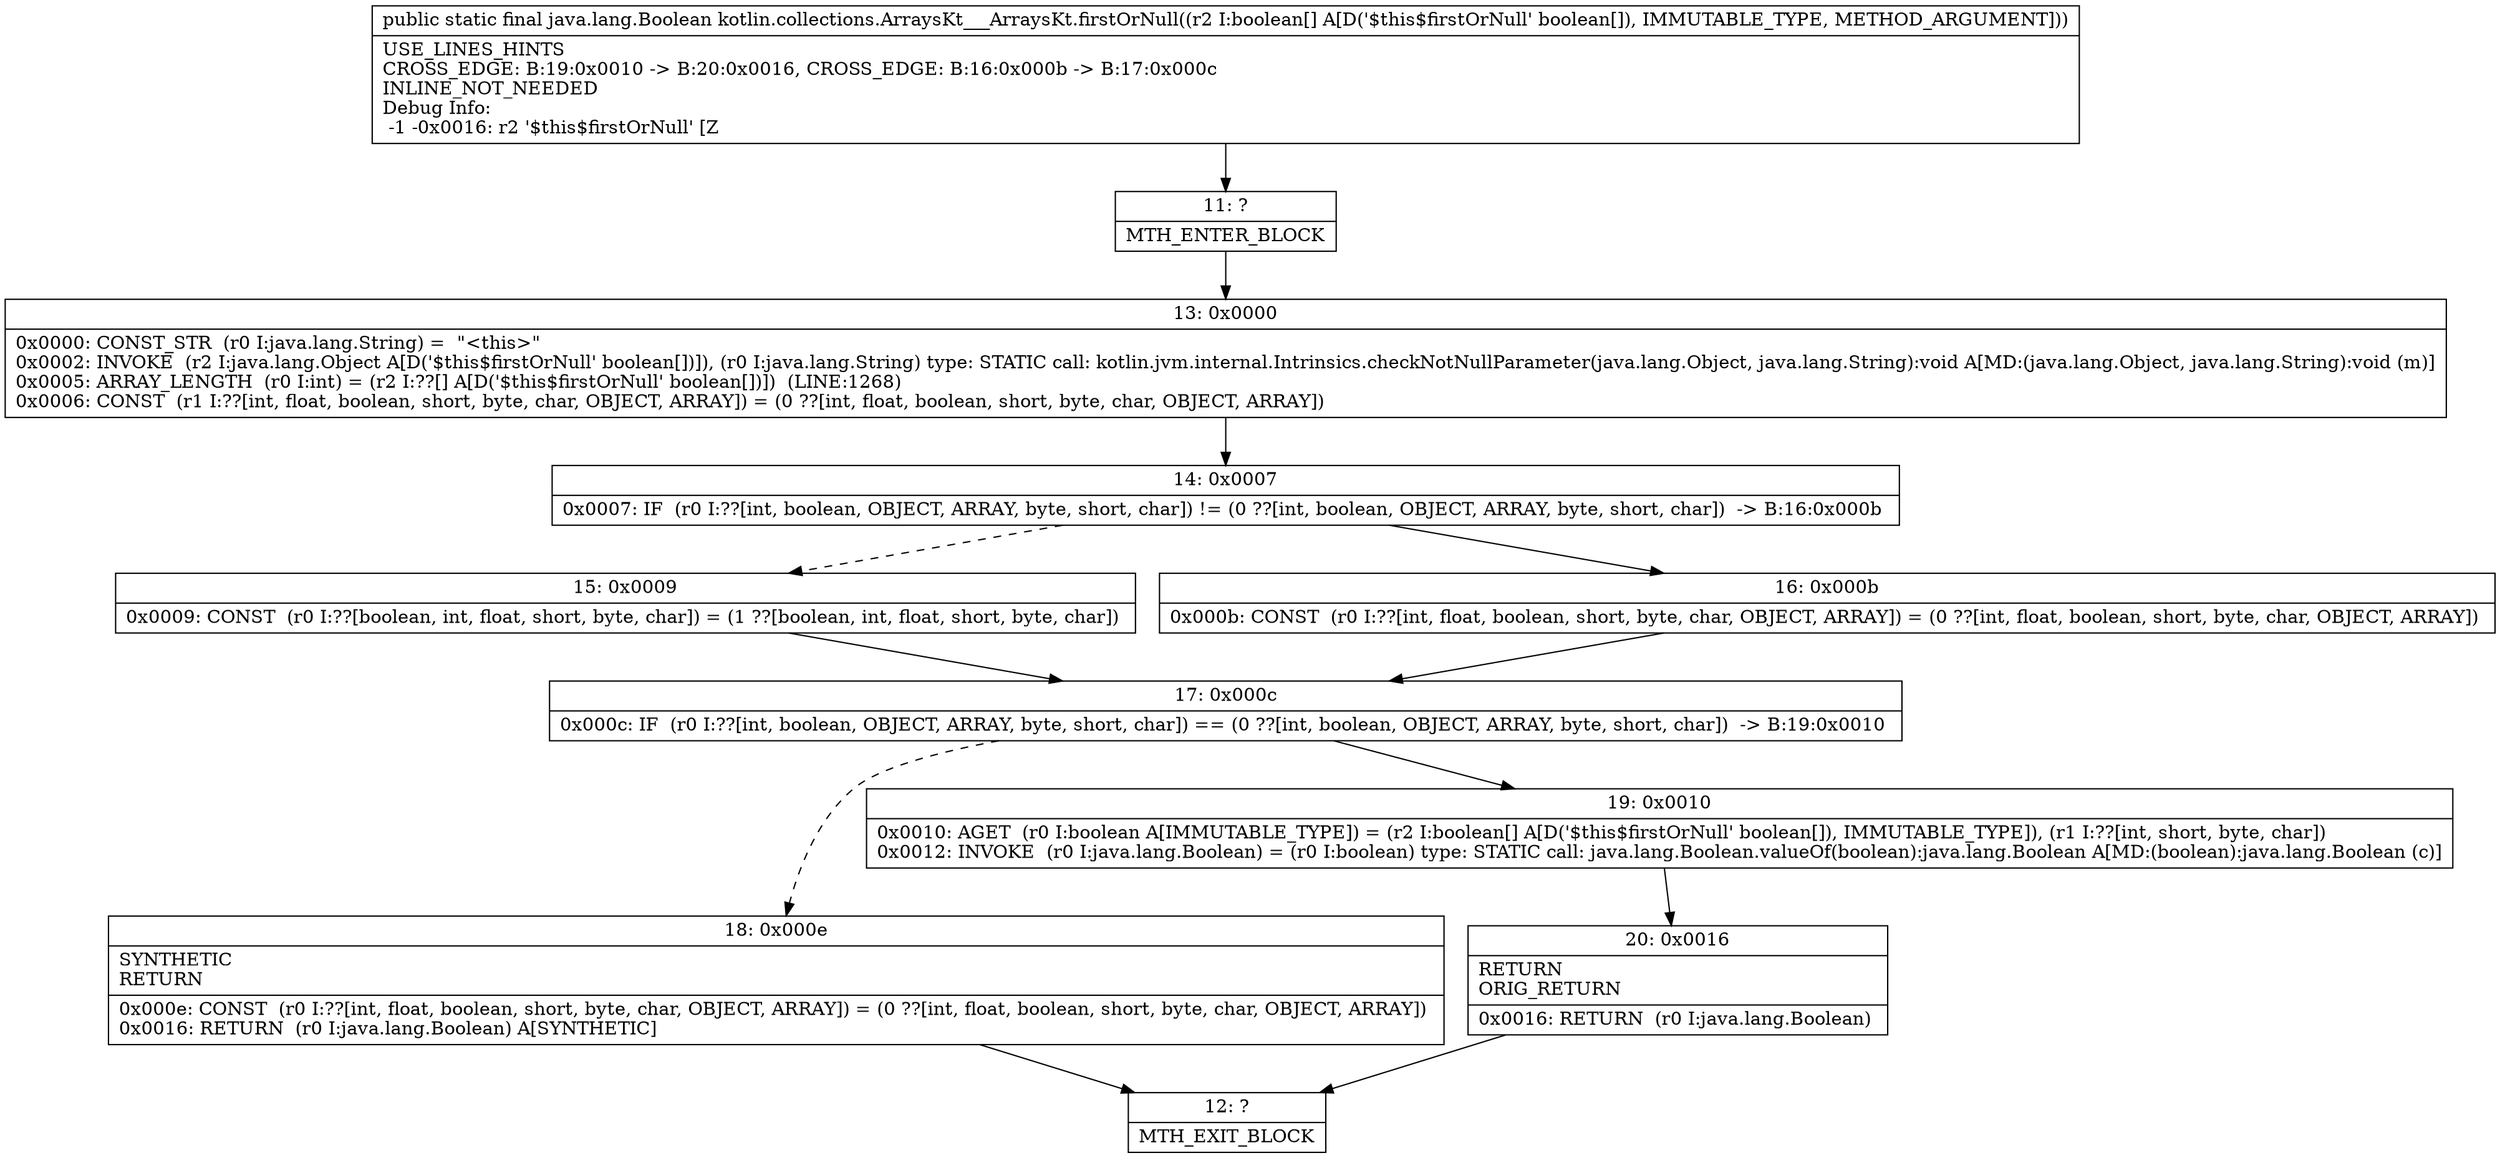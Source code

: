 digraph "CFG forkotlin.collections.ArraysKt___ArraysKt.firstOrNull([Z)Ljava\/lang\/Boolean;" {
Node_11 [shape=record,label="{11\:\ ?|MTH_ENTER_BLOCK\l}"];
Node_13 [shape=record,label="{13\:\ 0x0000|0x0000: CONST_STR  (r0 I:java.lang.String) =  \"\<this\>\" \l0x0002: INVOKE  (r2 I:java.lang.Object A[D('$this$firstOrNull' boolean[])]), (r0 I:java.lang.String) type: STATIC call: kotlin.jvm.internal.Intrinsics.checkNotNullParameter(java.lang.Object, java.lang.String):void A[MD:(java.lang.Object, java.lang.String):void (m)]\l0x0005: ARRAY_LENGTH  (r0 I:int) = (r2 I:??[] A[D('$this$firstOrNull' boolean[])])  (LINE:1268)\l0x0006: CONST  (r1 I:??[int, float, boolean, short, byte, char, OBJECT, ARRAY]) = (0 ??[int, float, boolean, short, byte, char, OBJECT, ARRAY]) \l}"];
Node_14 [shape=record,label="{14\:\ 0x0007|0x0007: IF  (r0 I:??[int, boolean, OBJECT, ARRAY, byte, short, char]) != (0 ??[int, boolean, OBJECT, ARRAY, byte, short, char])  \-\> B:16:0x000b \l}"];
Node_15 [shape=record,label="{15\:\ 0x0009|0x0009: CONST  (r0 I:??[boolean, int, float, short, byte, char]) = (1 ??[boolean, int, float, short, byte, char]) \l}"];
Node_17 [shape=record,label="{17\:\ 0x000c|0x000c: IF  (r0 I:??[int, boolean, OBJECT, ARRAY, byte, short, char]) == (0 ??[int, boolean, OBJECT, ARRAY, byte, short, char])  \-\> B:19:0x0010 \l}"];
Node_18 [shape=record,label="{18\:\ 0x000e|SYNTHETIC\lRETURN\l|0x000e: CONST  (r0 I:??[int, float, boolean, short, byte, char, OBJECT, ARRAY]) = (0 ??[int, float, boolean, short, byte, char, OBJECT, ARRAY]) \l0x0016: RETURN  (r0 I:java.lang.Boolean) A[SYNTHETIC]\l}"];
Node_12 [shape=record,label="{12\:\ ?|MTH_EXIT_BLOCK\l}"];
Node_19 [shape=record,label="{19\:\ 0x0010|0x0010: AGET  (r0 I:boolean A[IMMUTABLE_TYPE]) = (r2 I:boolean[] A[D('$this$firstOrNull' boolean[]), IMMUTABLE_TYPE]), (r1 I:??[int, short, byte, char]) \l0x0012: INVOKE  (r0 I:java.lang.Boolean) = (r0 I:boolean) type: STATIC call: java.lang.Boolean.valueOf(boolean):java.lang.Boolean A[MD:(boolean):java.lang.Boolean (c)]\l}"];
Node_20 [shape=record,label="{20\:\ 0x0016|RETURN\lORIG_RETURN\l|0x0016: RETURN  (r0 I:java.lang.Boolean) \l}"];
Node_16 [shape=record,label="{16\:\ 0x000b|0x000b: CONST  (r0 I:??[int, float, boolean, short, byte, char, OBJECT, ARRAY]) = (0 ??[int, float, boolean, short, byte, char, OBJECT, ARRAY]) \l}"];
MethodNode[shape=record,label="{public static final java.lang.Boolean kotlin.collections.ArraysKt___ArraysKt.firstOrNull((r2 I:boolean[] A[D('$this$firstOrNull' boolean[]), IMMUTABLE_TYPE, METHOD_ARGUMENT]))  | USE_LINES_HINTS\lCROSS_EDGE: B:19:0x0010 \-\> B:20:0x0016, CROSS_EDGE: B:16:0x000b \-\> B:17:0x000c\lINLINE_NOT_NEEDED\lDebug Info:\l  \-1 \-0x0016: r2 '$this$firstOrNull' [Z\l}"];
MethodNode -> Node_11;Node_11 -> Node_13;
Node_13 -> Node_14;
Node_14 -> Node_15[style=dashed];
Node_14 -> Node_16;
Node_15 -> Node_17;
Node_17 -> Node_18[style=dashed];
Node_17 -> Node_19;
Node_18 -> Node_12;
Node_19 -> Node_20;
Node_20 -> Node_12;
Node_16 -> Node_17;
}


